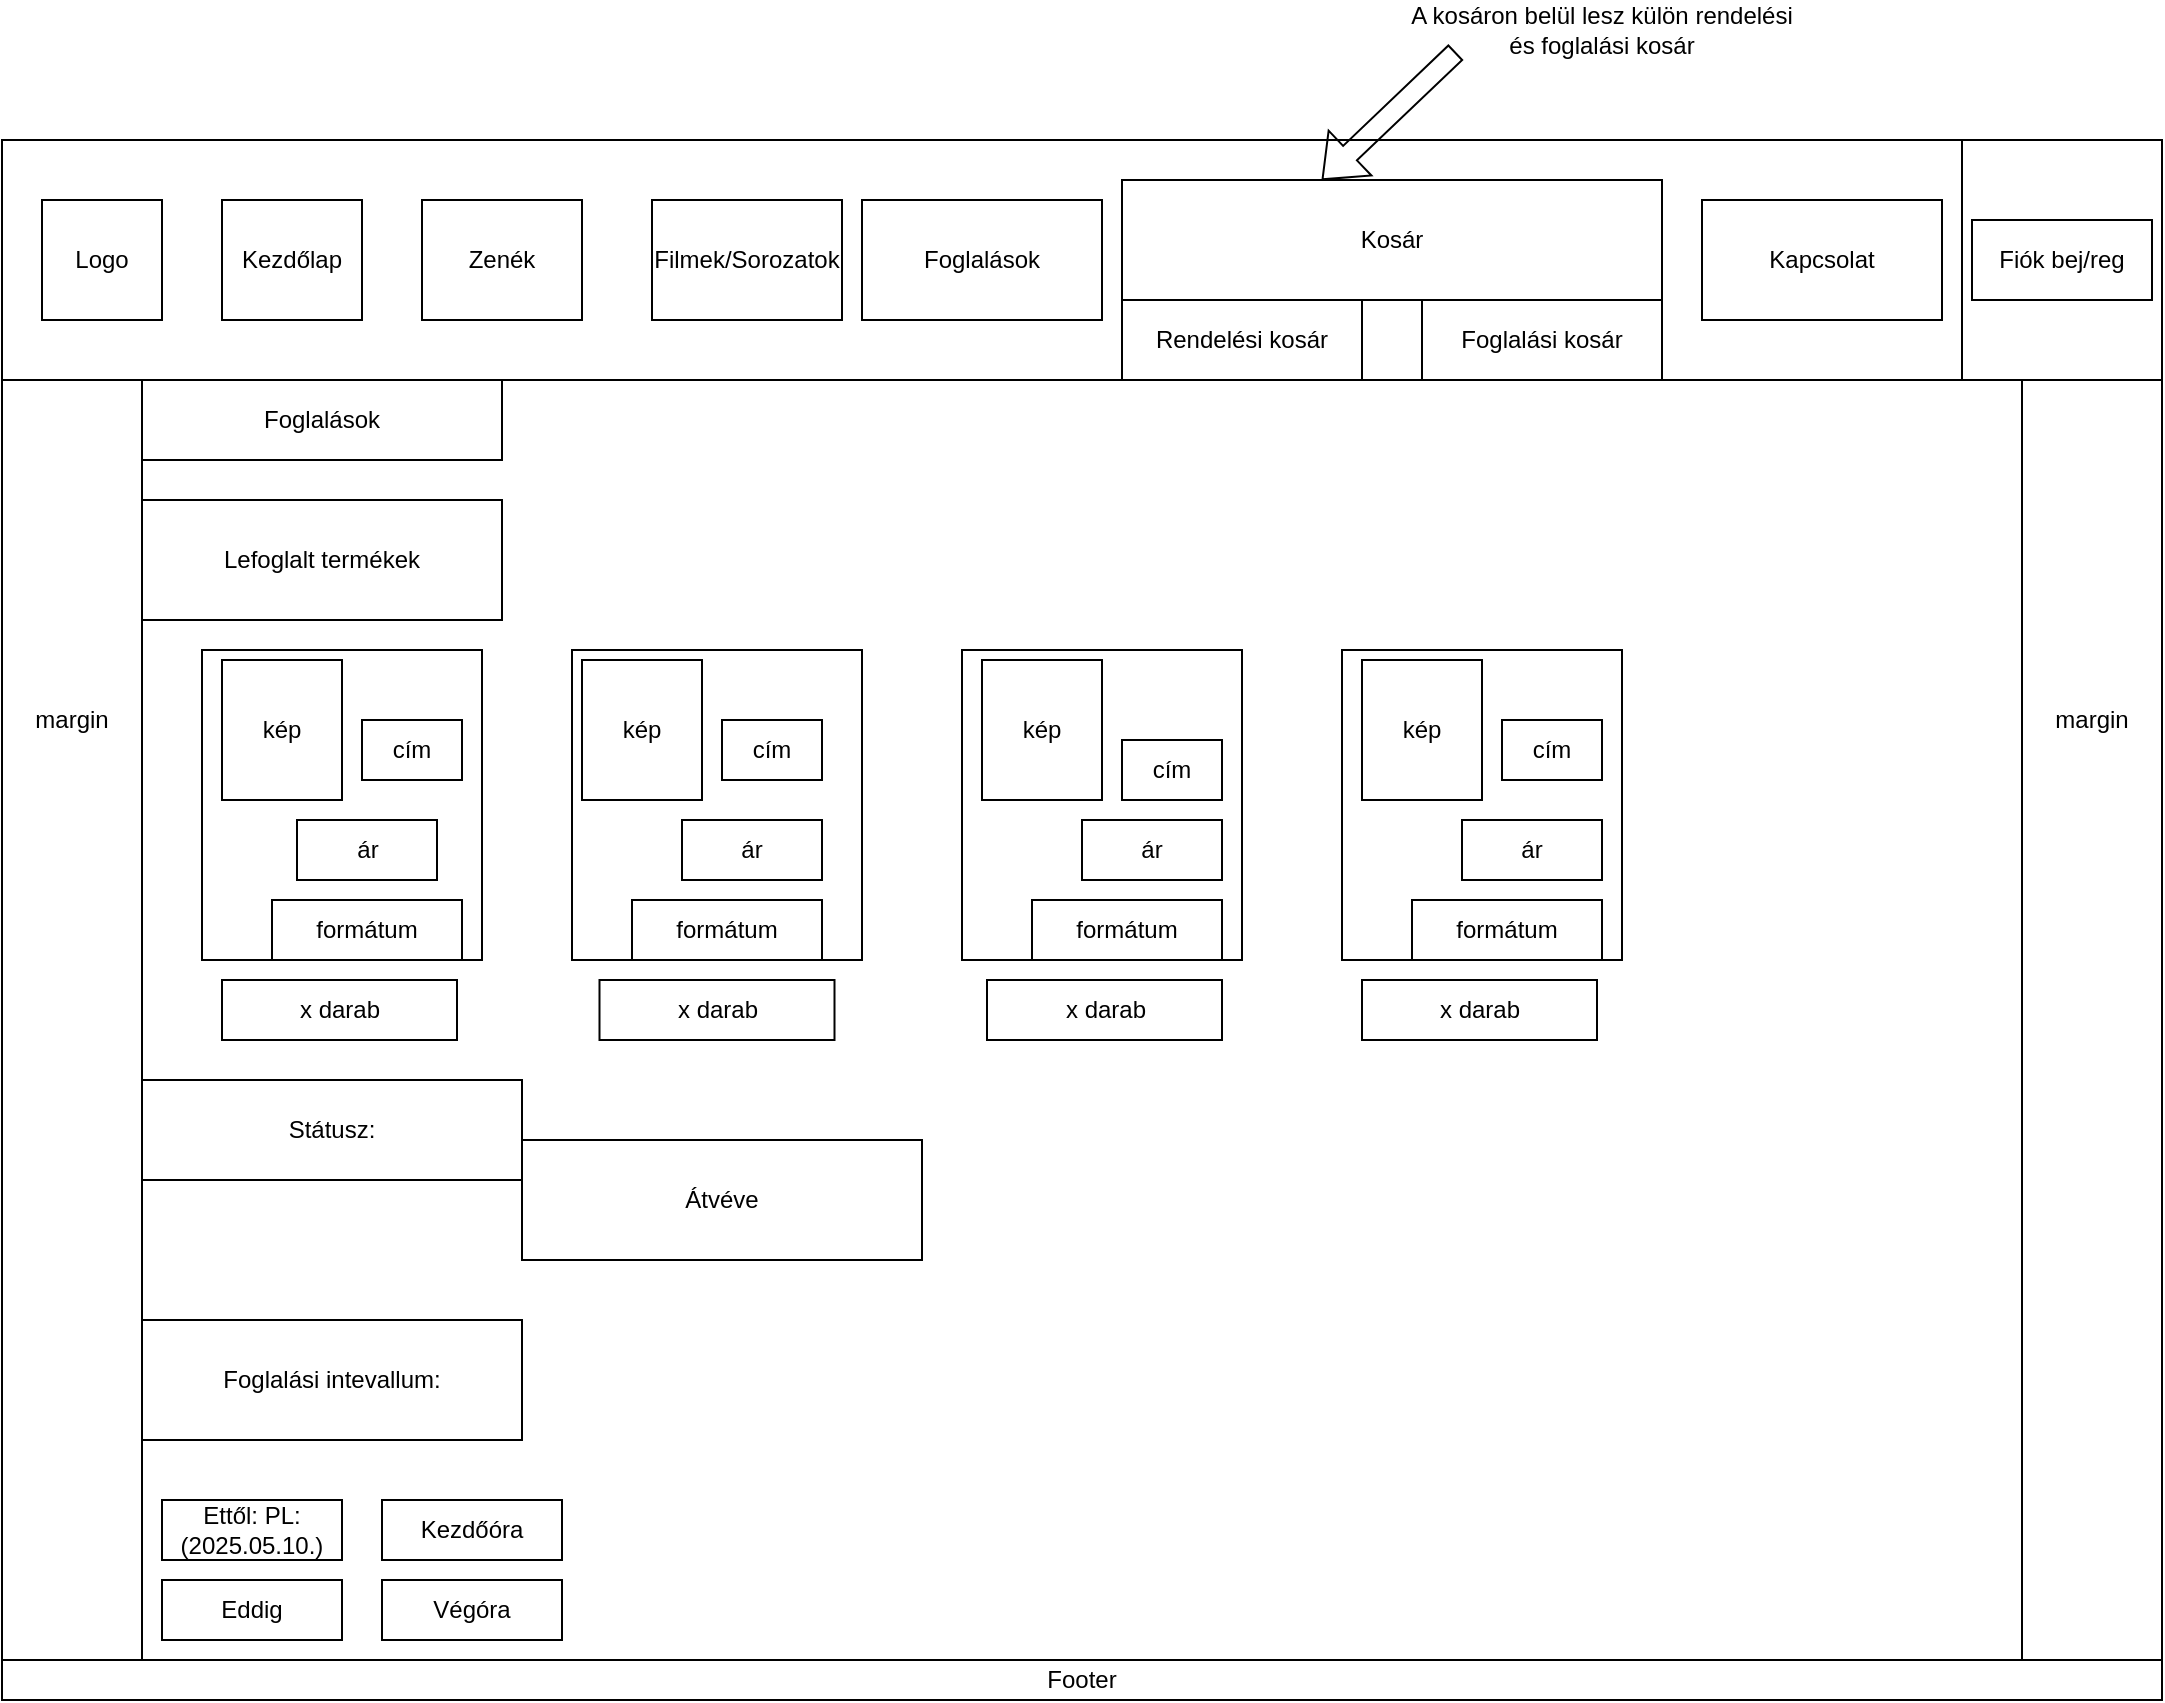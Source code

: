 <mxfile version="26.2.9">
  <diagram name="1 oldal" id="ohfmbEw8cCkdrReCNdVJ">
    <mxGraphModel dx="3851" dy="1155" grid="1" gridSize="10" guides="1" tooltips="1" connect="1" arrows="1" fold="1" page="1" pageScale="1" pageWidth="827" pageHeight="1169" math="0" shadow="0">
      <root>
        <mxCell id="0" />
        <mxCell id="1" parent="0" />
        <mxCell id="IHHWrMH8fhH2cyxZNXDR-1608" value="" style="rounded=0;whiteSpace=wrap;html=1;" vertex="1" parent="1">
          <mxGeometry x="-1480" y="350" width="1080" height="780" as="geometry" />
        </mxCell>
        <mxCell id="IHHWrMH8fhH2cyxZNXDR-1609" value="" style="rounded=0;whiteSpace=wrap;html=1;" vertex="1" parent="1">
          <mxGeometry x="-1480" y="350" width="1080" height="120" as="geometry" />
        </mxCell>
        <mxCell id="IHHWrMH8fhH2cyxZNXDR-1612" value="" style="rounded=0;whiteSpace=wrap;html=1;" vertex="1" parent="1">
          <mxGeometry x="-500.0" y="350" width="100" height="120" as="geometry" />
        </mxCell>
        <mxCell id="IHHWrMH8fhH2cyxZNXDR-1613" value="Kezdőlap" style="rounded=0;whiteSpace=wrap;html=1;" vertex="1" parent="1">
          <mxGeometry x="-1370.0" y="380" width="70" height="60" as="geometry" />
        </mxCell>
        <mxCell id="IHHWrMH8fhH2cyxZNXDR-1614" value="" style="rounded=0;whiteSpace=wrap;html=1;" vertex="1" parent="1">
          <mxGeometry x="-770.0" y="410" width="120" height="60" as="geometry" />
        </mxCell>
        <mxCell id="IHHWrMH8fhH2cyxZNXDR-1615" value="Zenék" style="rounded=0;whiteSpace=wrap;html=1;" vertex="1" parent="1">
          <mxGeometry x="-1270.0" y="380" width="80" height="60" as="geometry" />
        </mxCell>
        <mxCell id="IHHWrMH8fhH2cyxZNXDR-1616" value="" style="rounded=0;whiteSpace=wrap;html=1;" vertex="1" parent="1">
          <mxGeometry x="-920.0" y="410" width="120" height="60" as="geometry" />
        </mxCell>
        <mxCell id="IHHWrMH8fhH2cyxZNXDR-1617" value="Filmek/Sorozatok" style="rounded=0;whiteSpace=wrap;html=1;" vertex="1" parent="1">
          <mxGeometry x="-1155.0" y="380" width="95" height="60" as="geometry" />
        </mxCell>
        <mxCell id="IHHWrMH8fhH2cyxZNXDR-1618" value="" style="rounded=0;whiteSpace=wrap;html=1;" vertex="1" parent="1">
          <mxGeometry x="-1410" y="470" width="940" height="640" as="geometry" />
        </mxCell>
        <mxCell id="IHHWrMH8fhH2cyxZNXDR-1619" value="" style="rounded=0;whiteSpace=wrap;html=1;" vertex="1" parent="1">
          <mxGeometry x="-1460" y="380" width="60" height="60" as="geometry" />
        </mxCell>
        <mxCell id="IHHWrMH8fhH2cyxZNXDR-1620" value="&lt;div&gt;Logo&lt;/div&gt;" style="text;html=1;align=center;verticalAlign=middle;whiteSpace=wrap;rounded=0;" vertex="1" parent="1">
          <mxGeometry x="-1460" y="380" width="60" height="60" as="geometry" />
        </mxCell>
        <mxCell id="IHHWrMH8fhH2cyxZNXDR-1621" value="Rendelési kosár" style="text;html=1;align=center;verticalAlign=middle;whiteSpace=wrap;rounded=0;" vertex="1" parent="1">
          <mxGeometry x="-920.0" y="420" width="120" height="60" as="geometry" />
        </mxCell>
        <mxCell id="IHHWrMH8fhH2cyxZNXDR-1623" value="margin" style="text;html=1;align=center;verticalAlign=middle;whiteSpace=wrap;rounded=0;" vertex="1" parent="1">
          <mxGeometry x="-1480" y="470" width="70" height="340" as="geometry" />
        </mxCell>
        <mxCell id="IHHWrMH8fhH2cyxZNXDR-1624" value="margin" style="text;html=1;align=center;verticalAlign=middle;whiteSpace=wrap;rounded=0;" vertex="1" parent="1">
          <mxGeometry x="-470.0" y="470" width="70" height="340" as="geometry" />
        </mxCell>
        <mxCell id="IHHWrMH8fhH2cyxZNXDR-1625" value="Fiók bej/reg" style="rounded=0;whiteSpace=wrap;html=1;" vertex="1" parent="1">
          <mxGeometry x="-495.0" y="390" width="90" height="40" as="geometry" />
        </mxCell>
        <mxCell id="IHHWrMH8fhH2cyxZNXDR-1626" value="" style="rounded=0;whiteSpace=wrap;html=1;" vertex="1" parent="1">
          <mxGeometry x="-630.0" y="380" width="120" height="60" as="geometry" />
        </mxCell>
        <mxCell id="IHHWrMH8fhH2cyxZNXDR-1627" value="Kapcsolat" style="text;html=1;align=center;verticalAlign=middle;whiteSpace=wrap;rounded=0;" vertex="1" parent="1">
          <mxGeometry x="-630.0" y="380" width="120" height="60" as="geometry" />
        </mxCell>
        <mxCell id="IHHWrMH8fhH2cyxZNXDR-1628" value="Foglalási kosár" style="text;html=1;align=center;verticalAlign=middle;whiteSpace=wrap;rounded=0;" vertex="1" parent="1">
          <mxGeometry x="-770.0" y="420" width="120" height="60" as="geometry" />
        </mxCell>
        <mxCell id="IHHWrMH8fhH2cyxZNXDR-1629" value="Kosár" style="rounded=0;whiteSpace=wrap;html=1;" vertex="1" parent="1">
          <mxGeometry x="-920.0" y="370" width="270" height="60" as="geometry" />
        </mxCell>
        <mxCell id="IHHWrMH8fhH2cyxZNXDR-1630" value="A kosáron belül lesz külön rendelési és foglalási kosár" style="text;html=1;align=center;verticalAlign=middle;whiteSpace=wrap;rounded=0;" vertex="1" parent="1">
          <mxGeometry x="-780.0" y="280" width="200" height="30" as="geometry" />
        </mxCell>
        <mxCell id="IHHWrMH8fhH2cyxZNXDR-1631" value="" style="endArrow=classic;html=1;rounded=0;entryX=0.37;entryY=0;entryDx=0;entryDy=0;shape=flexArrow;entryPerimeter=0;exitX=0.135;exitY=0.867;exitDx=0;exitDy=0;exitPerimeter=0;" edge="1" parent="1" source="IHHWrMH8fhH2cyxZNXDR-1630" target="IHHWrMH8fhH2cyxZNXDR-1629">
          <mxGeometry width="50" height="50" relative="1" as="geometry">
            <mxPoint x="-900.0" y="330" as="sourcePoint" />
            <mxPoint x="-1020.0" y="410" as="targetPoint" />
          </mxGeometry>
        </mxCell>
        <mxCell id="IHHWrMH8fhH2cyxZNXDR-1632" value="Foglalások" style="rounded=0;whiteSpace=wrap;html=1;" vertex="1" parent="1">
          <mxGeometry x="-1410" y="470" width="180" height="40" as="geometry" />
        </mxCell>
        <mxCell id="IHHWrMH8fhH2cyxZNXDR-1633" value="Lefoglalt termékek" style="rounded=0;whiteSpace=wrap;html=1;" vertex="1" parent="1">
          <mxGeometry x="-1410" y="530" width="180" height="60" as="geometry" />
        </mxCell>
        <mxCell id="IHHWrMH8fhH2cyxZNXDR-1634" value="" style="rounded=0;whiteSpace=wrap;html=1;" vertex="1" parent="1">
          <mxGeometry x="-1380.0" y="605" width="140" height="155" as="geometry" />
        </mxCell>
        <mxCell id="IHHWrMH8fhH2cyxZNXDR-1635" value="" style="rounded=0;whiteSpace=wrap;html=1;" vertex="1" parent="1">
          <mxGeometry x="-1195.0" y="605" width="145" height="155" as="geometry" />
        </mxCell>
        <mxCell id="IHHWrMH8fhH2cyxZNXDR-1636" value="" style="rounded=0;whiteSpace=wrap;html=1;" vertex="1" parent="1">
          <mxGeometry x="-1000.0" y="605" width="140" height="155" as="geometry" />
        </mxCell>
        <mxCell id="IHHWrMH8fhH2cyxZNXDR-1637" value="" style="rounded=0;whiteSpace=wrap;html=1;" vertex="1" parent="1">
          <mxGeometry x="-810.0" y="605" width="140" height="155" as="geometry" />
        </mxCell>
        <mxCell id="IHHWrMH8fhH2cyxZNXDR-1638" value="kép" style="rounded=0;whiteSpace=wrap;html=1;" vertex="1" parent="1">
          <mxGeometry x="-1370.0" y="610" width="60" height="70" as="geometry" />
        </mxCell>
        <mxCell id="IHHWrMH8fhH2cyxZNXDR-1639" value="kép" style="rounded=0;whiteSpace=wrap;html=1;" vertex="1" parent="1">
          <mxGeometry x="-1190.0" y="610" width="60" height="70" as="geometry" />
        </mxCell>
        <mxCell id="IHHWrMH8fhH2cyxZNXDR-1640" value="kép" style="rounded=0;whiteSpace=wrap;html=1;" vertex="1" parent="1">
          <mxGeometry x="-990.0" y="610" width="60" height="70" as="geometry" />
        </mxCell>
        <mxCell id="IHHWrMH8fhH2cyxZNXDR-1641" value="kép" style="rounded=0;whiteSpace=wrap;html=1;" vertex="1" parent="1">
          <mxGeometry x="-800.0" y="610" width="60" height="70" as="geometry" />
        </mxCell>
        <mxCell id="IHHWrMH8fhH2cyxZNXDR-1642" value="cím" style="rounded=0;whiteSpace=wrap;html=1;" vertex="1" parent="1">
          <mxGeometry x="-1300.0" y="640" width="50" height="30" as="geometry" />
        </mxCell>
        <mxCell id="IHHWrMH8fhH2cyxZNXDR-1643" value="cím" style="rounded=0;whiteSpace=wrap;html=1;" vertex="1" parent="1">
          <mxGeometry x="-1120.0" y="640" width="50" height="30" as="geometry" />
        </mxCell>
        <mxCell id="IHHWrMH8fhH2cyxZNXDR-1644" value="cím" style="rounded=0;whiteSpace=wrap;html=1;" vertex="1" parent="1">
          <mxGeometry x="-920.0" y="650" width="50" height="30" as="geometry" />
        </mxCell>
        <mxCell id="IHHWrMH8fhH2cyxZNXDR-1645" value="cím" style="rounded=0;whiteSpace=wrap;html=1;" vertex="1" parent="1">
          <mxGeometry x="-730.0" y="640" width="50" height="30" as="geometry" />
        </mxCell>
        <mxCell id="IHHWrMH8fhH2cyxZNXDR-1650" value="ár" style="rounded=0;whiteSpace=wrap;html=1;" vertex="1" parent="1">
          <mxGeometry x="-1332.5" y="690" width="70" height="30" as="geometry" />
        </mxCell>
        <mxCell id="IHHWrMH8fhH2cyxZNXDR-1651" value="ár" style="rounded=0;whiteSpace=wrap;html=1;" vertex="1" parent="1">
          <mxGeometry x="-1140.0" y="690" width="70" height="30" as="geometry" />
        </mxCell>
        <mxCell id="IHHWrMH8fhH2cyxZNXDR-1652" value="ár" style="rounded=0;whiteSpace=wrap;html=1;" vertex="1" parent="1">
          <mxGeometry x="-940.0" y="690" width="70" height="30" as="geometry" />
        </mxCell>
        <mxCell id="IHHWrMH8fhH2cyxZNXDR-1653" value="ár" style="rounded=0;whiteSpace=wrap;html=1;" vertex="1" parent="1">
          <mxGeometry x="-750.0" y="690" width="70" height="30" as="geometry" />
        </mxCell>
        <mxCell id="IHHWrMH8fhH2cyxZNXDR-1654" value="formátum" style="rounded=0;whiteSpace=wrap;html=1;" vertex="1" parent="1">
          <mxGeometry x="-1345.0" y="730" width="95" height="30" as="geometry" />
        </mxCell>
        <mxCell id="IHHWrMH8fhH2cyxZNXDR-1655" value="formátum" style="rounded=0;whiteSpace=wrap;html=1;" vertex="1" parent="1">
          <mxGeometry x="-1165.0" y="730" width="95" height="30" as="geometry" />
        </mxCell>
        <mxCell id="IHHWrMH8fhH2cyxZNXDR-1656" value="formátum" style="rounded=0;whiteSpace=wrap;html=1;" vertex="1" parent="1">
          <mxGeometry x="-965.0" y="730" width="95" height="30" as="geometry" />
        </mxCell>
        <mxCell id="IHHWrMH8fhH2cyxZNXDR-1657" value="formátum" style="rounded=0;whiteSpace=wrap;html=1;" vertex="1" parent="1">
          <mxGeometry x="-775.0" y="730" width="95" height="30" as="geometry" />
        </mxCell>
        <mxCell id="IHHWrMH8fhH2cyxZNXDR-1658" value="x darab" style="rounded=0;whiteSpace=wrap;html=1;" vertex="1" parent="1">
          <mxGeometry x="-1370.0" y="770" width="117.5" height="30" as="geometry" />
        </mxCell>
        <mxCell id="IHHWrMH8fhH2cyxZNXDR-1659" value="x darab" style="rounded=0;whiteSpace=wrap;html=1;" vertex="1" parent="1">
          <mxGeometry x="-1181.25" y="770" width="117.5" height="30" as="geometry" />
        </mxCell>
        <mxCell id="IHHWrMH8fhH2cyxZNXDR-1660" value="x darab" style="rounded=0;whiteSpace=wrap;html=1;" vertex="1" parent="1">
          <mxGeometry x="-987.5" y="770" width="117.5" height="30" as="geometry" />
        </mxCell>
        <mxCell id="IHHWrMH8fhH2cyxZNXDR-1661" value="x darab" style="rounded=0;whiteSpace=wrap;html=1;" vertex="1" parent="1">
          <mxGeometry x="-800.0" y="770" width="117.5" height="30" as="geometry" />
        </mxCell>
        <mxCell id="IHHWrMH8fhH2cyxZNXDR-1673" value="Foglalások" style="rounded=0;whiteSpace=wrap;html=1;" vertex="1" parent="1">
          <mxGeometry x="-1050.0" y="380" width="120" height="60" as="geometry" />
        </mxCell>
        <mxCell id="IHHWrMH8fhH2cyxZNXDR-1761" value="Státusz:" style="rounded=0;whiteSpace=wrap;html=1;" vertex="1" parent="1">
          <mxGeometry x="-1410" y="820" width="190" height="50" as="geometry" />
        </mxCell>
        <mxCell id="IHHWrMH8fhH2cyxZNXDR-1762" value="Átvéve" style="rounded=0;whiteSpace=wrap;html=1;" vertex="1" parent="1">
          <mxGeometry x="-1220" y="850" width="200" height="60" as="geometry" />
        </mxCell>
        <mxCell id="IHHWrMH8fhH2cyxZNXDR-1763" value="Foglalási intevallum:" style="rounded=0;whiteSpace=wrap;html=1;" vertex="1" parent="1">
          <mxGeometry x="-1410" y="940" width="190" height="60" as="geometry" />
        </mxCell>
        <mxCell id="IHHWrMH8fhH2cyxZNXDR-1851" value="Ettől: PL: (2025.05.10.)" style="rounded=0;whiteSpace=wrap;html=1;" vertex="1" parent="1">
          <mxGeometry x="-1400" y="1030" width="90" height="30" as="geometry" />
        </mxCell>
        <mxCell id="IHHWrMH8fhH2cyxZNXDR-1852" value="Kezdőóra" style="rounded=0;whiteSpace=wrap;html=1;" vertex="1" parent="1">
          <mxGeometry x="-1290" y="1030" width="90" height="30" as="geometry" />
        </mxCell>
        <mxCell id="IHHWrMH8fhH2cyxZNXDR-1853" value="Eddig" style="rounded=0;whiteSpace=wrap;html=1;" vertex="1" parent="1">
          <mxGeometry x="-1400" y="1070" width="90" height="30" as="geometry" />
        </mxCell>
        <mxCell id="IHHWrMH8fhH2cyxZNXDR-1854" value="Végóra" style="rounded=0;whiteSpace=wrap;html=1;" vertex="1" parent="1">
          <mxGeometry x="-1290" y="1070" width="90" height="30" as="geometry" />
        </mxCell>
        <mxCell id="IHHWrMH8fhH2cyxZNXDR-1855" value="Footer" style="rounded=0;whiteSpace=wrap;html=1;" vertex="1" parent="1">
          <mxGeometry x="-1480" y="1110" width="1080" height="20" as="geometry" />
        </mxCell>
      </root>
    </mxGraphModel>
  </diagram>
</mxfile>
